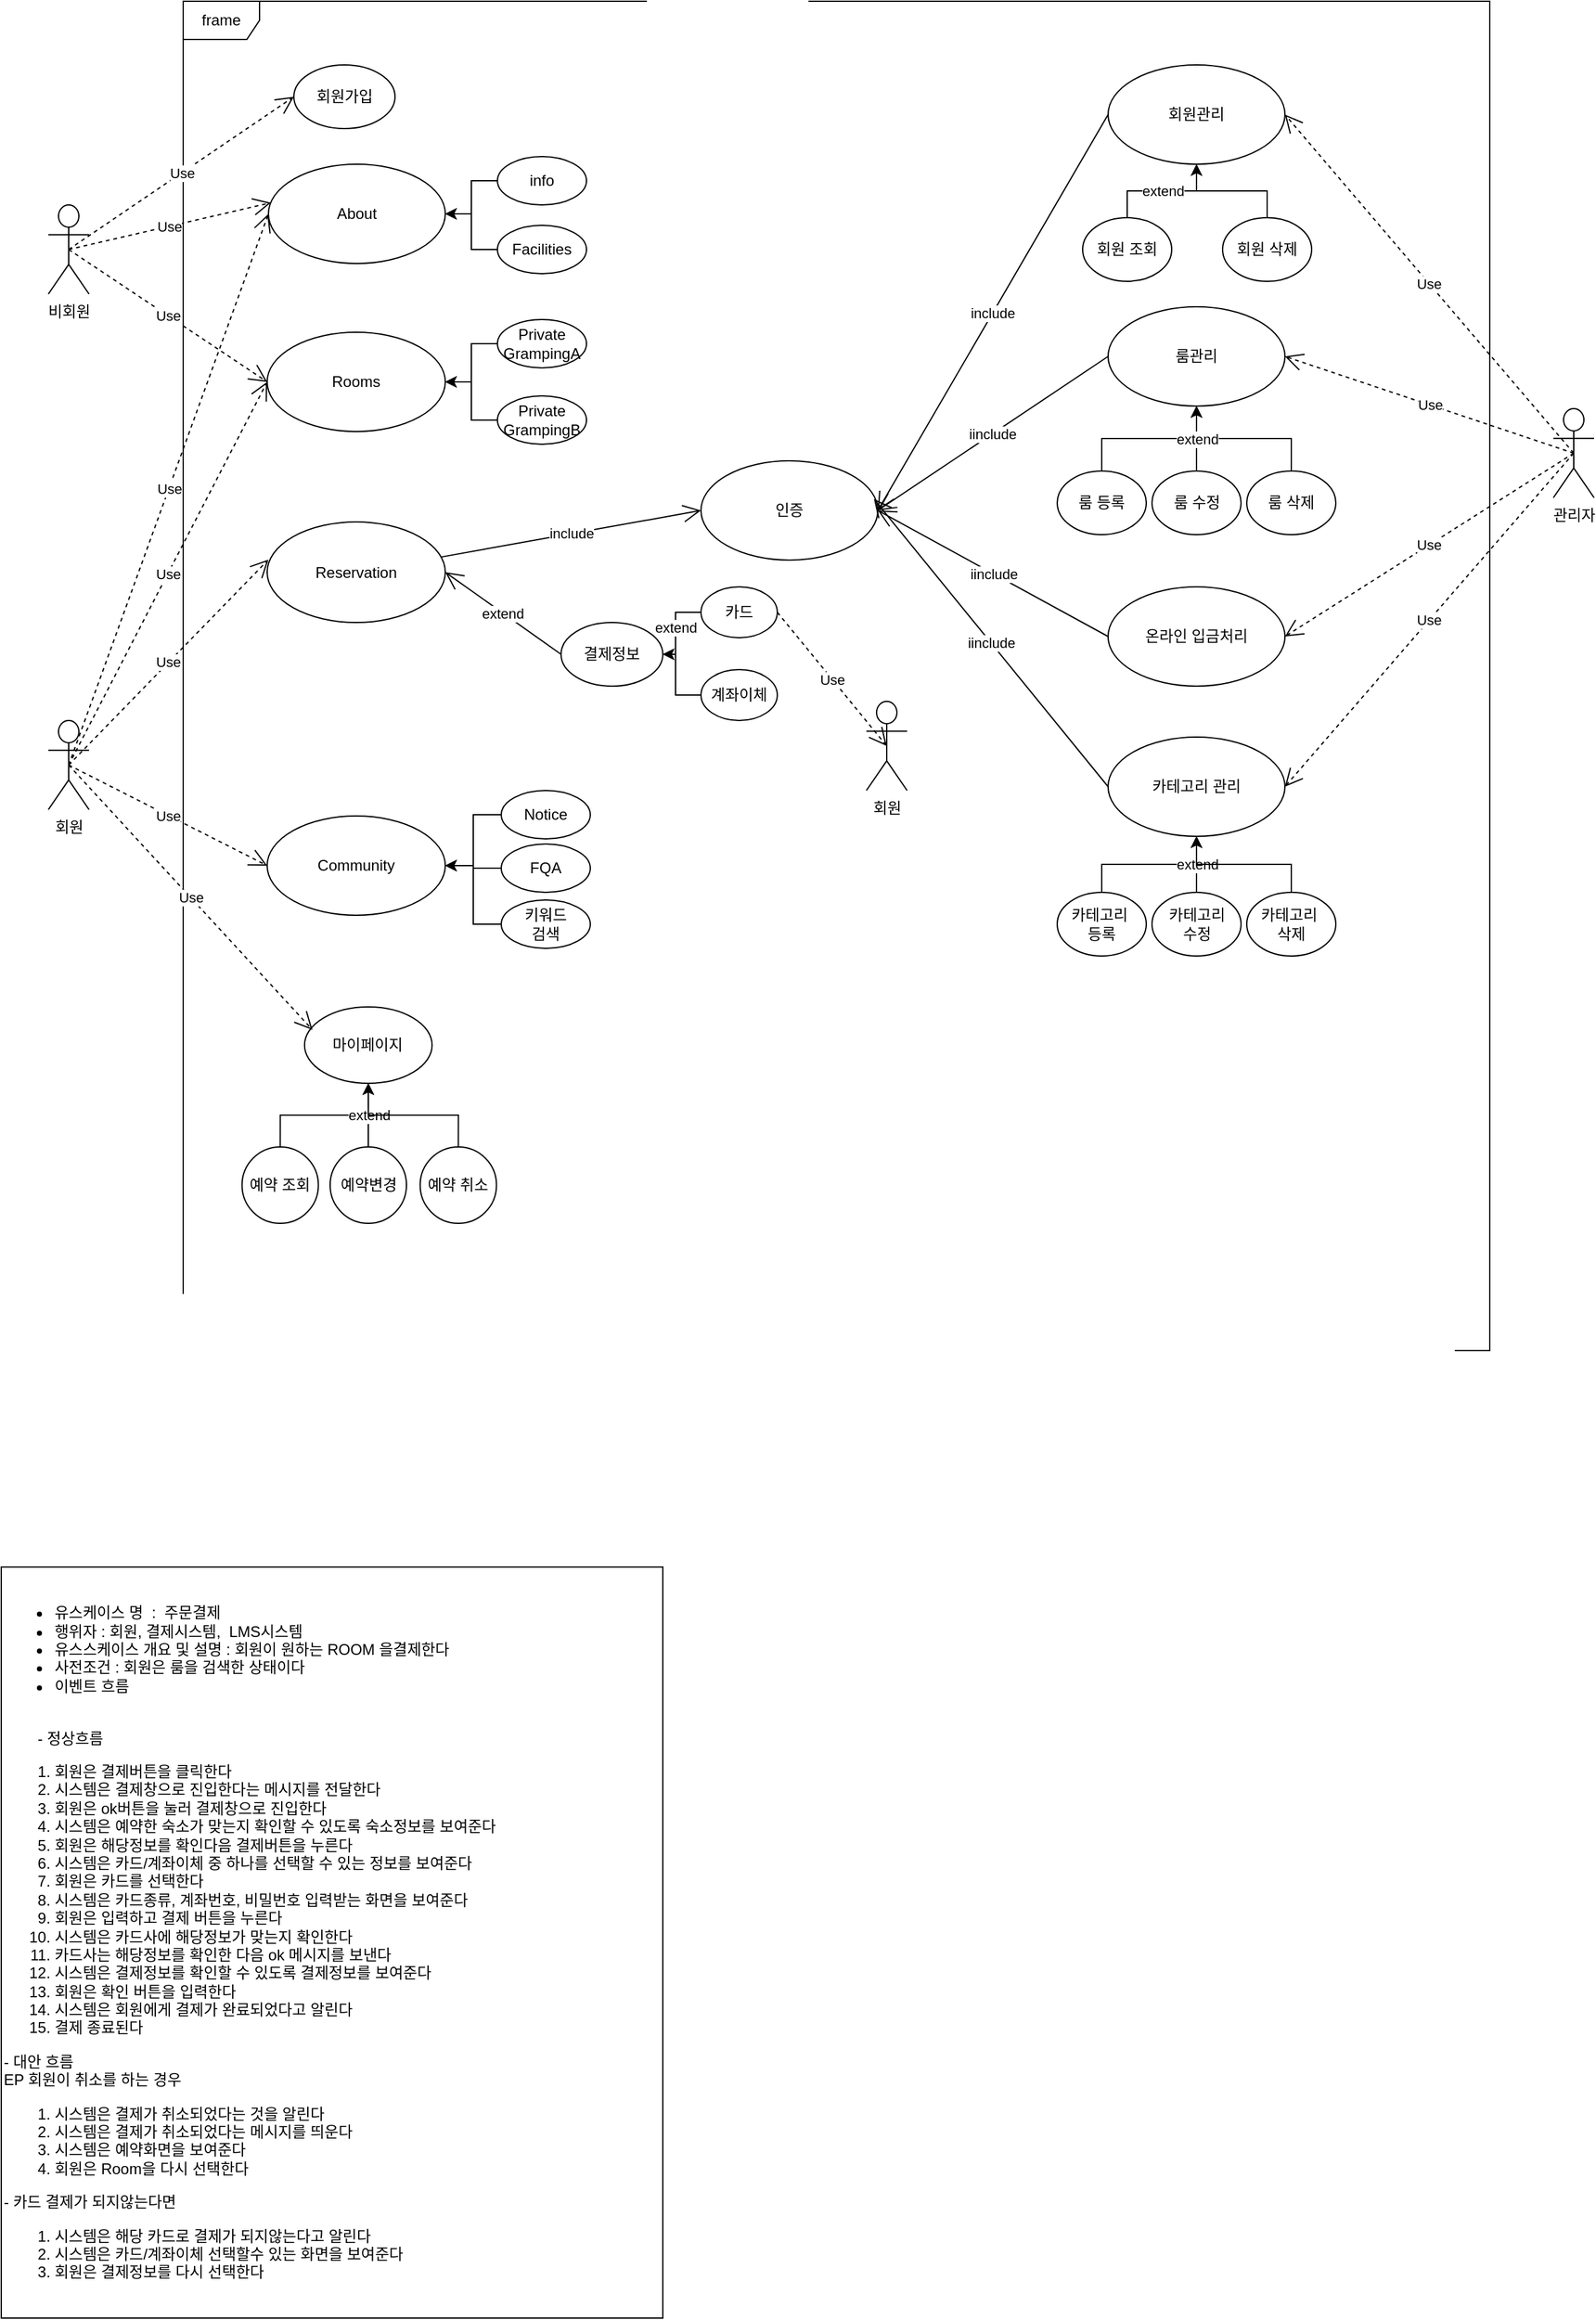 <mxfile version="21.1.9" type="device">
  <diagram name="페이지-1" id="u04cqxAYaouludI4AbgN">
    <mxGraphModel dx="2447" dy="2105" grid="1" gridSize="10" guides="1" tooltips="1" connect="1" arrows="1" fold="1" page="1" pageScale="1" pageWidth="827" pageHeight="1169" math="0" shadow="0">
      <root>
        <mxCell id="0" />
        <mxCell id="1" parent="0" />
        <mxCell id="UZPZp_y11opqe0B-k2za-4" value="frame" style="shape=umlFrame;whiteSpace=wrap;html=1;pointerEvents=0;" parent="1" vertex="1">
          <mxGeometry x="93" y="-50" width="1027" height="1060" as="geometry" />
        </mxCell>
        <mxCell id="UZPZp_y11opqe0B-k2za-5" value="회원" style="shape=umlActor;verticalLabelPosition=bottom;verticalAlign=top;html=1;" parent="1" vertex="1">
          <mxGeometry x="-13" y="515" width="32" height="70" as="geometry" />
        </mxCell>
        <mxCell id="UZPZp_y11opqe0B-k2za-6" value="비회원" style="shape=umlActor;verticalLabelPosition=bottom;verticalAlign=top;html=1;" parent="1" vertex="1">
          <mxGeometry x="-13" y="110" width="32" height="70" as="geometry" />
        </mxCell>
        <mxCell id="UZPZp_y11opqe0B-k2za-8" value="관리자" style="shape=umlActor;verticalLabelPosition=bottom;verticalAlign=top;html=1;" parent="1" vertex="1">
          <mxGeometry x="1170" y="270" width="32" height="70" as="geometry" />
        </mxCell>
        <mxCell id="UZPZp_y11opqe0B-k2za-9" value="About" style="ellipse;whiteSpace=wrap;html=1;" parent="1" vertex="1">
          <mxGeometry x="160" y="78" width="139" height="78" as="geometry" />
        </mxCell>
        <mxCell id="UZPZp_y11opqe0B-k2za-10" value="Rooms" style="ellipse;whiteSpace=wrap;html=1;" parent="1" vertex="1">
          <mxGeometry x="159" y="210" width="140" height="78" as="geometry" />
        </mxCell>
        <mxCell id="UZPZp_y11opqe0B-k2za-11" value="Reservation" style="ellipse;whiteSpace=wrap;html=1;" parent="1" vertex="1">
          <mxGeometry x="159" y="359" width="140" height="79" as="geometry" />
        </mxCell>
        <mxCell id="UZPZp_y11opqe0B-k2za-12" value="Community" style="ellipse;whiteSpace=wrap;html=1;" parent="1" vertex="1">
          <mxGeometry x="159" y="590" width="140" height="78" as="geometry" />
        </mxCell>
        <mxCell id="UZPZp_y11opqe0B-k2za-13" value="Use" style="endArrow=open;endSize=12;dashed=1;html=1;rounded=0;exitX=0.5;exitY=0.5;exitDx=0;exitDy=0;exitPerimeter=0;entryX=0;entryY=0.5;entryDx=0;entryDy=0;" parent="1" source="UZPZp_y11opqe0B-k2za-5" target="UZPZp_y11opqe0B-k2za-9" edge="1">
          <mxGeometry width="160" relative="1" as="geometry">
            <mxPoint x="330" y="410" as="sourcePoint" />
            <mxPoint x="490" y="410" as="targetPoint" />
          </mxGeometry>
        </mxCell>
        <mxCell id="UZPZp_y11opqe0B-k2za-14" value="Use" style="endArrow=open;endSize=12;dashed=1;html=1;rounded=0;exitX=0.5;exitY=0.5;exitDx=0;exitDy=0;exitPerimeter=0;entryX=0;entryY=0.5;entryDx=0;entryDy=0;" parent="1" source="UZPZp_y11opqe0B-k2za-5" target="UZPZp_y11opqe0B-k2za-10" edge="1">
          <mxGeometry width="160" relative="1" as="geometry">
            <mxPoint x="45" y="245" as="sourcePoint" />
            <mxPoint x="159" y="220" as="targetPoint" />
          </mxGeometry>
        </mxCell>
        <mxCell id="UZPZp_y11opqe0B-k2za-15" value="Use" style="endArrow=open;endSize=12;dashed=1;html=1;rounded=0;exitX=0.5;exitY=0.5;exitDx=0;exitDy=0;exitPerimeter=0;entryX=0.007;entryY=0.375;entryDx=0;entryDy=0;entryPerimeter=0;" parent="1" source="UZPZp_y11opqe0B-k2za-5" target="UZPZp_y11opqe0B-k2za-11" edge="1">
          <mxGeometry width="160" relative="1" as="geometry">
            <mxPoint x="55" y="255" as="sourcePoint" />
            <mxPoint x="169" y="230" as="targetPoint" />
          </mxGeometry>
        </mxCell>
        <mxCell id="UZPZp_y11opqe0B-k2za-16" value="Use" style="endArrow=open;endSize=12;dashed=1;html=1;rounded=0;exitX=0.5;exitY=0.5;exitDx=0;exitDy=0;exitPerimeter=0;entryX=0;entryY=0.5;entryDx=0;entryDy=0;" parent="1" source="UZPZp_y11opqe0B-k2za-5" target="UZPZp_y11opqe0B-k2za-12" edge="1">
          <mxGeometry width="160" relative="1" as="geometry">
            <mxPoint x="65" y="265" as="sourcePoint" />
            <mxPoint x="179" y="240" as="targetPoint" />
          </mxGeometry>
        </mxCell>
        <mxCell id="UZPZp_y11opqe0B-k2za-17" value="Use" style="endArrow=open;endSize=12;dashed=1;html=1;rounded=0;exitX=0.5;exitY=0.5;exitDx=0;exitDy=0;exitPerimeter=0;entryX=0.014;entryY=0.388;entryDx=0;entryDy=0;entryPerimeter=0;" parent="1" source="UZPZp_y11opqe0B-k2za-6" target="UZPZp_y11opqe0B-k2za-9" edge="1">
          <mxGeometry width="160" relative="1" as="geometry">
            <mxPoint x="45" y="245" as="sourcePoint" />
            <mxPoint x="159" y="520" as="targetPoint" />
          </mxGeometry>
        </mxCell>
        <mxCell id="UZPZp_y11opqe0B-k2za-18" value="Use" style="endArrow=open;endSize=12;dashed=1;html=1;rounded=0;exitX=0.5;exitY=0.5;exitDx=0;exitDy=0;exitPerimeter=0;entryX=0;entryY=0.5;entryDx=0;entryDy=0;" parent="1" source="UZPZp_y11opqe0B-k2za-6" target="UZPZp_y11opqe0B-k2za-10" edge="1">
          <mxGeometry width="160" relative="1" as="geometry">
            <mxPoint x="55" y="255" as="sourcePoint" />
            <mxPoint x="169" y="530" as="targetPoint" />
          </mxGeometry>
        </mxCell>
        <mxCell id="UZPZp_y11opqe0B-k2za-21" value="회원가입" style="ellipse;whiteSpace=wrap;html=1;" parent="1" vertex="1">
          <mxGeometry x="180" width="79.5" height="50" as="geometry" />
        </mxCell>
        <mxCell id="UZPZp_y11opqe0B-k2za-23" value="마이페이지" style="ellipse;whiteSpace=wrap;html=1;" parent="1" vertex="1">
          <mxGeometry x="188.38" y="740" width="100.25" height="60" as="geometry" />
        </mxCell>
        <mxCell id="UZPZp_y11opqe0B-k2za-25" value="" style="edgeStyle=orthogonalEdgeStyle;rounded=0;orthogonalLoop=1;jettySize=auto;html=1;" parent="1" source="UZPZp_y11opqe0B-k2za-24" target="UZPZp_y11opqe0B-k2za-23" edge="1">
          <mxGeometry relative="1" as="geometry" />
        </mxCell>
        <mxCell id="UZPZp_y11opqe0B-k2za-24" value="예약 조회" style="ellipse;whiteSpace=wrap;html=1;" parent="1" vertex="1">
          <mxGeometry x="139.25" y="850" width="60" height="60" as="geometry" />
        </mxCell>
        <mxCell id="UZPZp_y11opqe0B-k2za-27" value="extend" style="edgeStyle=orthogonalEdgeStyle;rounded=0;orthogonalLoop=1;jettySize=auto;html=1;" parent="1" source="UZPZp_y11opqe0B-k2za-26" target="UZPZp_y11opqe0B-k2za-23" edge="1">
          <mxGeometry relative="1" as="geometry" />
        </mxCell>
        <mxCell id="UZPZp_y11opqe0B-k2za-26" value="예약변경" style="ellipse;whiteSpace=wrap;html=1;" parent="1" vertex="1">
          <mxGeometry x="208.5" y="850" width="60" height="60" as="geometry" />
        </mxCell>
        <mxCell id="UZPZp_y11opqe0B-k2za-29" value="" style="edgeStyle=orthogonalEdgeStyle;rounded=0;orthogonalLoop=1;jettySize=auto;html=1;" parent="1" source="UZPZp_y11opqe0B-k2za-28" target="UZPZp_y11opqe0B-k2za-23" edge="1">
          <mxGeometry relative="1" as="geometry" />
        </mxCell>
        <mxCell id="UZPZp_y11opqe0B-k2za-28" value="예약 취소" style="ellipse;whiteSpace=wrap;html=1;" parent="1" vertex="1">
          <mxGeometry x="279.25" y="850" width="60" height="60" as="geometry" />
        </mxCell>
        <mxCell id="UZPZp_y11opqe0B-k2za-30" value="Use" style="endArrow=open;endSize=12;dashed=1;html=1;rounded=0;exitX=0.5;exitY=0.5;exitDx=0;exitDy=0;exitPerimeter=0;entryX=0;entryY=0.5;entryDx=0;entryDy=0;" parent="1" source="UZPZp_y11opqe0B-k2za-6" target="UZPZp_y11opqe0B-k2za-21" edge="1">
          <mxGeometry width="160" relative="1" as="geometry">
            <mxPoint x="130" y="130" as="sourcePoint" />
            <mxPoint x="290" y="130" as="targetPoint" />
          </mxGeometry>
        </mxCell>
        <mxCell id="UZPZp_y11opqe0B-k2za-31" value="Use" style="endArrow=open;endSize=12;dashed=1;html=1;rounded=0;exitX=0.5;exitY=0.5;exitDx=0;exitDy=0;exitPerimeter=0;entryX=0.062;entryY=0.3;entryDx=0;entryDy=0;entryPerimeter=0;" parent="1" source="UZPZp_y11opqe0B-k2za-5" target="UZPZp_y11opqe0B-k2za-23" edge="1">
          <mxGeometry width="160" relative="1" as="geometry">
            <mxPoint x="13" y="560" as="sourcePoint" />
            <mxPoint x="169" y="499" as="targetPoint" />
          </mxGeometry>
        </mxCell>
        <mxCell id="UZPZp_y11opqe0B-k2za-32" value="인증" style="ellipse;whiteSpace=wrap;html=1;" parent="1" vertex="1">
          <mxGeometry x="500" y="311" width="139" height="78" as="geometry" />
        </mxCell>
        <mxCell id="CXmZNFnAKOORq5R4l5_O-1" value="include" style="endArrow=open;endSize=12;html=1;rounded=0;entryX=0;entryY=0.5;entryDx=0;entryDy=0;" parent="1" source="UZPZp_y11opqe0B-k2za-11" target="UZPZp_y11opqe0B-k2za-32" edge="1">
          <mxGeometry width="160" relative="1" as="geometry">
            <mxPoint x="460" y="380" as="sourcePoint" />
            <mxPoint x="620" y="380" as="targetPoint" />
          </mxGeometry>
        </mxCell>
        <mxCell id="CXmZNFnAKOORq5R4l5_O-2" value="회원관리" style="ellipse;whiteSpace=wrap;html=1;" parent="1" vertex="1">
          <mxGeometry x="820" width="139" height="78" as="geometry" />
        </mxCell>
        <mxCell id="CXmZNFnAKOORq5R4l5_O-5" value="extend" style="edgeStyle=orthogonalEdgeStyle;rounded=0;orthogonalLoop=1;jettySize=auto;html=1;" parent="1" source="CXmZNFnAKOORq5R4l5_O-4" target="CXmZNFnAKOORq5R4l5_O-2" edge="1">
          <mxGeometry relative="1" as="geometry" />
        </mxCell>
        <mxCell id="CXmZNFnAKOORq5R4l5_O-4" value="회원 조회" style="ellipse;whiteSpace=wrap;html=1;" parent="1" vertex="1">
          <mxGeometry x="800" y="120" width="70" height="50" as="geometry" />
        </mxCell>
        <mxCell id="CXmZNFnAKOORq5R4l5_O-7" value="" style="edgeStyle=orthogonalEdgeStyle;rounded=0;orthogonalLoop=1;jettySize=auto;html=1;" parent="1" source="CXmZNFnAKOORq5R4l5_O-6" target="CXmZNFnAKOORq5R4l5_O-2" edge="1">
          <mxGeometry relative="1" as="geometry" />
        </mxCell>
        <mxCell id="CXmZNFnAKOORq5R4l5_O-6" value="회원 삭제" style="ellipse;whiteSpace=wrap;html=1;" parent="1" vertex="1">
          <mxGeometry x="910" y="120" width="70" height="50" as="geometry" />
        </mxCell>
        <mxCell id="CXmZNFnAKOORq5R4l5_O-8" value="Use" style="endArrow=open;endSize=12;dashed=1;html=1;rounded=0;exitX=0.5;exitY=0.5;exitDx=0;exitDy=0;exitPerimeter=0;entryX=1;entryY=0.5;entryDx=0;entryDy=0;" parent="1" source="UZPZp_y11opqe0B-k2za-8" target="CXmZNFnAKOORq5R4l5_O-2" edge="1">
          <mxGeometry width="160" relative="1" as="geometry">
            <mxPoint x="460" y="380" as="sourcePoint" />
            <mxPoint x="620" y="380" as="targetPoint" />
          </mxGeometry>
        </mxCell>
        <mxCell id="CXmZNFnAKOORq5R4l5_O-9" value="룸관리" style="ellipse;whiteSpace=wrap;html=1;" parent="1" vertex="1">
          <mxGeometry x="820" y="190" width="139" height="78" as="geometry" />
        </mxCell>
        <mxCell id="CXmZNFnAKOORq5R4l5_O-11" value="" style="edgeStyle=orthogonalEdgeStyle;rounded=0;orthogonalLoop=1;jettySize=auto;html=1;" parent="1" source="CXmZNFnAKOORq5R4l5_O-10" target="CXmZNFnAKOORq5R4l5_O-9" edge="1">
          <mxGeometry relative="1" as="geometry" />
        </mxCell>
        <mxCell id="CXmZNFnAKOORq5R4l5_O-10" value="룸 등록" style="ellipse;whiteSpace=wrap;html=1;" parent="1" vertex="1">
          <mxGeometry x="780" y="319" width="70" height="50" as="geometry" />
        </mxCell>
        <mxCell id="CXmZNFnAKOORq5R4l5_O-13" value="" style="edgeStyle=orthogonalEdgeStyle;rounded=0;orthogonalLoop=1;jettySize=auto;html=1;" parent="1" source="CXmZNFnAKOORq5R4l5_O-12" target="CXmZNFnAKOORq5R4l5_O-9" edge="1">
          <mxGeometry relative="1" as="geometry" />
        </mxCell>
        <mxCell id="CXmZNFnAKOORq5R4l5_O-12" value="룸 삭제" style="ellipse;whiteSpace=wrap;html=1;" parent="1" vertex="1">
          <mxGeometry x="929" y="319" width="70" height="50" as="geometry" />
        </mxCell>
        <mxCell id="CXmZNFnAKOORq5R4l5_O-15" value="extend" style="edgeStyle=orthogonalEdgeStyle;rounded=0;orthogonalLoop=1;jettySize=auto;html=1;" parent="1" source="CXmZNFnAKOORq5R4l5_O-14" target="CXmZNFnAKOORq5R4l5_O-9" edge="1">
          <mxGeometry relative="1" as="geometry" />
        </mxCell>
        <mxCell id="CXmZNFnAKOORq5R4l5_O-14" value="룸 수정" style="ellipse;whiteSpace=wrap;html=1;" parent="1" vertex="1">
          <mxGeometry x="854.5" y="319" width="70" height="50" as="geometry" />
        </mxCell>
        <mxCell id="CXmZNFnAKOORq5R4l5_O-16" value="Use" style="endArrow=open;endSize=12;dashed=1;html=1;rounded=0;exitX=0.5;exitY=0.5;exitDx=0;exitDy=0;exitPerimeter=0;entryX=1;entryY=0.5;entryDx=0;entryDy=0;" parent="1" source="UZPZp_y11opqe0B-k2za-8" target="CXmZNFnAKOORq5R4l5_O-9" edge="1">
          <mxGeometry width="160" relative="1" as="geometry">
            <mxPoint x="1196" y="315" as="sourcePoint" />
            <mxPoint x="969" y="49" as="targetPoint" />
          </mxGeometry>
        </mxCell>
        <mxCell id="CXmZNFnAKOORq5R4l5_O-18" value="온라인 입금처리" style="ellipse;whiteSpace=wrap;html=1;" parent="1" vertex="1">
          <mxGeometry x="820" y="410" width="139" height="78" as="geometry" />
        </mxCell>
        <mxCell id="CXmZNFnAKOORq5R4l5_O-19" value="카테고리 관리" style="ellipse;whiteSpace=wrap;html=1;" parent="1" vertex="1">
          <mxGeometry x="820" y="528" width="139" height="78" as="geometry" />
        </mxCell>
        <mxCell id="CXmZNFnAKOORq5R4l5_O-21" value="" style="edgeStyle=orthogonalEdgeStyle;rounded=0;orthogonalLoop=1;jettySize=auto;html=1;" parent="1" source="CXmZNFnAKOORq5R4l5_O-20" target="CXmZNFnAKOORq5R4l5_O-19" edge="1">
          <mxGeometry relative="1" as="geometry" />
        </mxCell>
        <mxCell id="CXmZNFnAKOORq5R4l5_O-20" value="카테고리&amp;nbsp;&lt;br&gt;등록" style="ellipse;whiteSpace=wrap;html=1;" parent="1" vertex="1">
          <mxGeometry x="780" y="650" width="70" height="50" as="geometry" />
        </mxCell>
        <mxCell id="CXmZNFnAKOORq5R4l5_O-23" value="extend" style="edgeStyle=orthogonalEdgeStyle;rounded=0;orthogonalLoop=1;jettySize=auto;html=1;" parent="1" source="CXmZNFnAKOORq5R4l5_O-22" target="CXmZNFnAKOORq5R4l5_O-19" edge="1">
          <mxGeometry relative="1" as="geometry" />
        </mxCell>
        <mxCell id="CXmZNFnAKOORq5R4l5_O-22" value="카테고리&lt;br&gt;수정" style="ellipse;whiteSpace=wrap;html=1;" parent="1" vertex="1">
          <mxGeometry x="854.5" y="650" width="70" height="50" as="geometry" />
        </mxCell>
        <mxCell id="CXmZNFnAKOORq5R4l5_O-26" value="" style="edgeStyle=orthogonalEdgeStyle;rounded=0;orthogonalLoop=1;jettySize=auto;html=1;" parent="1" source="CXmZNFnAKOORq5R4l5_O-25" target="CXmZNFnAKOORq5R4l5_O-19" edge="1">
          <mxGeometry relative="1" as="geometry" />
        </mxCell>
        <mxCell id="CXmZNFnAKOORq5R4l5_O-25" value="카테고리&amp;nbsp;&lt;br&gt;삭제" style="ellipse;whiteSpace=wrap;html=1;" parent="1" vertex="1">
          <mxGeometry x="929" y="650" width="70" height="50" as="geometry" />
        </mxCell>
        <mxCell id="CXmZNFnAKOORq5R4l5_O-27" value="Use" style="endArrow=open;endSize=12;dashed=1;html=1;rounded=0;exitX=0.5;exitY=0.5;exitDx=0;exitDy=0;exitPerimeter=0;entryX=1;entryY=0.5;entryDx=0;entryDy=0;" parent="1" source="UZPZp_y11opqe0B-k2za-8" target="CXmZNFnAKOORq5R4l5_O-18" edge="1">
          <mxGeometry width="160" relative="1" as="geometry">
            <mxPoint x="1196" y="315" as="sourcePoint" />
            <mxPoint x="969" y="239" as="targetPoint" />
          </mxGeometry>
        </mxCell>
        <mxCell id="CXmZNFnAKOORq5R4l5_O-28" value="Use" style="endArrow=open;endSize=12;dashed=1;html=1;rounded=0;exitX=0.5;exitY=0.5;exitDx=0;exitDy=0;exitPerimeter=0;entryX=1;entryY=0.5;entryDx=0;entryDy=0;" parent="1" source="UZPZp_y11opqe0B-k2za-8" target="CXmZNFnAKOORq5R4l5_O-19" edge="1">
          <mxGeometry width="160" relative="1" as="geometry">
            <mxPoint x="1196" y="315" as="sourcePoint" />
            <mxPoint x="969" y="459" as="targetPoint" />
          </mxGeometry>
        </mxCell>
        <mxCell id="CXmZNFnAKOORq5R4l5_O-29" value="include" style="endArrow=open;endSize=12;html=1;rounded=0;exitX=0;exitY=0.5;exitDx=0;exitDy=0;entryX=1;entryY=0.5;entryDx=0;entryDy=0;" parent="1" source="CXmZNFnAKOORq5R4l5_O-2" target="UZPZp_y11opqe0B-k2za-32" edge="1">
          <mxGeometry x="0.001" width="160" relative="1" as="geometry">
            <mxPoint x="1196" y="315" as="sourcePoint" />
            <mxPoint x="969" y="49" as="targetPoint" />
            <mxPoint as="offset" />
          </mxGeometry>
        </mxCell>
        <mxCell id="CXmZNFnAKOORq5R4l5_O-30" value="iinclude" style="endArrow=open;endSize=12;html=1;rounded=0;exitX=0;exitY=0.5;exitDx=0;exitDy=0;entryX=1;entryY=0.5;entryDx=0;entryDy=0;" parent="1" source="CXmZNFnAKOORq5R4l5_O-9" target="UZPZp_y11opqe0B-k2za-32" edge="1">
          <mxGeometry width="160" relative="1" as="geometry">
            <mxPoint x="830" y="49" as="sourcePoint" />
            <mxPoint x="649" y="360" as="targetPoint" />
          </mxGeometry>
        </mxCell>
        <mxCell id="CXmZNFnAKOORq5R4l5_O-31" value="iinclude" style="endArrow=open;endSize=12;html=1;rounded=0;exitX=0;exitY=0.5;exitDx=0;exitDy=0;entryX=1;entryY=0.5;entryDx=0;entryDy=0;" parent="1" source="CXmZNFnAKOORq5R4l5_O-18" target="UZPZp_y11opqe0B-k2za-32" edge="1">
          <mxGeometry width="160" relative="1" as="geometry">
            <mxPoint x="830" y="239" as="sourcePoint" />
            <mxPoint x="649" y="360" as="targetPoint" />
          </mxGeometry>
        </mxCell>
        <mxCell id="CXmZNFnAKOORq5R4l5_O-32" value="iinclude" style="endArrow=open;endSize=12;html=1;rounded=0;exitX=0;exitY=0.5;exitDx=0;exitDy=0;entryX=0.978;entryY=0.385;entryDx=0;entryDy=0;entryPerimeter=0;" parent="1" source="CXmZNFnAKOORq5R4l5_O-19" target="UZPZp_y11opqe0B-k2za-32" edge="1">
          <mxGeometry width="160" relative="1" as="geometry">
            <mxPoint x="830" y="459" as="sourcePoint" />
            <mxPoint x="649" y="360" as="targetPoint" />
          </mxGeometry>
        </mxCell>
        <mxCell id="nczNlDjjGelLPV4pDz-x-2" value="결제정보" style="ellipse;whiteSpace=wrap;html=1;" vertex="1" parent="1">
          <mxGeometry x="390" y="438" width="80" height="50" as="geometry" />
        </mxCell>
        <mxCell id="nczNlDjjGelLPV4pDz-x-4" value="extend" style="endArrow=open;endSize=12;html=1;rounded=0;exitX=0;exitY=0.5;exitDx=0;exitDy=0;entryX=1;entryY=0.5;entryDx=0;entryDy=0;" edge="1" parent="1" source="nczNlDjjGelLPV4pDz-x-2" target="UZPZp_y11opqe0B-k2za-11">
          <mxGeometry width="160" relative="1" as="geometry">
            <mxPoint x="430" y="350" as="sourcePoint" />
            <mxPoint x="590" y="350" as="targetPoint" />
          </mxGeometry>
        </mxCell>
        <mxCell id="nczNlDjjGelLPV4pDz-x-7" value="extend" style="edgeStyle=orthogonalEdgeStyle;rounded=0;orthogonalLoop=1;jettySize=auto;html=1;" edge="1" parent="1" source="nczNlDjjGelLPV4pDz-x-5" target="nczNlDjjGelLPV4pDz-x-2">
          <mxGeometry relative="1" as="geometry" />
        </mxCell>
        <mxCell id="nczNlDjjGelLPV4pDz-x-5" value="카드" style="ellipse;whiteSpace=wrap;html=1;" vertex="1" parent="1">
          <mxGeometry x="500" y="410" width="60" height="40" as="geometry" />
        </mxCell>
        <mxCell id="nczNlDjjGelLPV4pDz-x-8" value="" style="edgeStyle=orthogonalEdgeStyle;rounded=0;orthogonalLoop=1;jettySize=auto;html=1;" edge="1" parent="1" source="nczNlDjjGelLPV4pDz-x-6" target="nczNlDjjGelLPV4pDz-x-2">
          <mxGeometry relative="1" as="geometry" />
        </mxCell>
        <mxCell id="nczNlDjjGelLPV4pDz-x-6" value="계좌이체" style="ellipse;whiteSpace=wrap;html=1;" vertex="1" parent="1">
          <mxGeometry x="500" y="475" width="60" height="40" as="geometry" />
        </mxCell>
        <mxCell id="nczNlDjjGelLPV4pDz-x-9" value="회원" style="shape=umlActor;verticalLabelPosition=bottom;verticalAlign=top;html=1;" vertex="1" parent="1">
          <mxGeometry x="630" y="500" width="32" height="70" as="geometry" />
        </mxCell>
        <mxCell id="nczNlDjjGelLPV4pDz-x-10" value="Use" style="endArrow=open;endSize=12;dashed=1;html=1;rounded=0;exitX=1;exitY=0.5;exitDx=0;exitDy=0;entryX=0.5;entryY=0.5;entryDx=0;entryDy=0;entryPerimeter=0;" edge="1" parent="1" source="nczNlDjjGelLPV4pDz-x-5" target="nczNlDjjGelLPV4pDz-x-9">
          <mxGeometry width="160" relative="1" as="geometry">
            <mxPoint x="500" y="350" as="sourcePoint" />
            <mxPoint x="660" y="350" as="targetPoint" />
          </mxGeometry>
        </mxCell>
        <mxCell id="nczNlDjjGelLPV4pDz-x-11" value="&lt;ul style=&quot;border-color: var(--border-color);&quot;&gt;&lt;li style=&quot;border-color: var(--border-color);&quot;&gt;유스케이스 명&amp;nbsp; :&amp;nbsp; 주문결제&lt;/li&gt;&lt;li style=&quot;border-color: var(--border-color);&quot;&gt;행위자 : 회원, 결제시스템,&amp;nbsp; LMS시스템&lt;/li&gt;&lt;li style=&quot;border-color: var(--border-color);&quot;&gt;유스스케이스 개요 및 설명 : 회원이 원하는 ROOM 을결제한다&lt;/li&gt;&lt;li style=&quot;border-color: var(--border-color);&quot;&gt;사전조건 : 회원은 룸을 검색한 상태이다&lt;/li&gt;&lt;li style=&quot;border-color: var(--border-color);&quot;&gt;이벤트 흐름&lt;/li&gt;&lt;/ul&gt;&lt;div style=&quot;border-color: var(--border-color);&quot;&gt;&lt;br style=&quot;border-color: var(--border-color);&quot;&gt;&lt;/div&gt;&lt;div style=&quot;border-color: var(--border-color);&quot;&gt;&amp;nbsp; &amp;nbsp; &amp;nbsp; &amp;nbsp; - 정상흐름&lt;/div&gt;&lt;div style=&quot;border-color: var(--border-color);&quot;&gt;&lt;ol style=&quot;border-color: var(--border-color);&quot;&gt;&lt;li style=&quot;border-color: var(--border-color);&quot;&gt;회원은 결제버튼을 클릭한다&lt;/li&gt;&lt;li style=&quot;border-color: var(--border-color);&quot;&gt;시스템은 결제창으로 진입한다는 메시지를 전달한다&lt;/li&gt;&lt;li style=&quot;border-color: var(--border-color);&quot;&gt;회원은 ok버튼을 눌러 결제창으로 진입한다&lt;/li&gt;&lt;li style=&quot;border-color: var(--border-color);&quot;&gt;시스템은 예약한 숙소가 맞는지 확인할 수 있도록 숙소정보를 보여준다&lt;/li&gt;&lt;li style=&quot;border-color: var(--border-color);&quot;&gt;회원은 해당정보를 확인다음 결제버튼을 누른다&lt;/li&gt;&lt;li style=&quot;border-color: var(--border-color);&quot;&gt;시스템은 카드/계좌이체 중 하나를 선택할 수 있는 정보를 보여준다&lt;/li&gt;&lt;li style=&quot;border-color: var(--border-color);&quot;&gt;회원은 카드를 선택한다&lt;/li&gt;&lt;li style=&quot;border-color: var(--border-color);&quot;&gt;시스템은 카드종류, 계좌번호, 비밀번호 입력받는 화면을 보여준다&lt;/li&gt;&lt;li style=&quot;border-color: var(--border-color);&quot;&gt;회원은 입력하고 결제 버튼을 누른다&lt;/li&gt;&lt;li style=&quot;border-color: var(--border-color);&quot;&gt;시스템은 카드사에 해당정보가 맞는지 확인한다&lt;/li&gt;&lt;li style=&quot;border-color: var(--border-color);&quot;&gt;카드사는 해당정보를 확인한 다음 ok 메시지를 보낸다&lt;/li&gt;&lt;li style=&quot;border-color: var(--border-color);&quot;&gt;시스템은 결제정보를 확인할 수 있도록 결제정보를 보여준다&lt;/li&gt;&lt;li style=&quot;border-color: var(--border-color);&quot;&gt;회원은 확인 버튼을 입력한다&lt;/li&gt;&lt;li style=&quot;border-color: var(--border-color);&quot;&gt;시스템은 회원에게 결제가 완료되었다고 알린다&lt;/li&gt;&lt;li style=&quot;border-color: var(--border-color);&quot;&gt;결제 종료된다&lt;/li&gt;&lt;/ol&gt;&lt;div&gt;- 대안 흐름&lt;/div&gt;&lt;div&gt;EP 회원이 취소를 하는 경우&lt;/div&gt;&lt;div&gt;&lt;ol&gt;&lt;li&gt;시스템은 결제가 취소되었다는 것을 알린다&lt;/li&gt;&lt;li&gt;시스템은 결제가 취소되었다는 메시지를 띄운다&lt;/li&gt;&lt;li&gt;시스템은 예약화면을 보여준다&lt;/li&gt;&lt;li&gt;회원은 Room을 다시 선택한다&lt;/li&gt;&lt;/ol&gt;&lt;div&gt;- 카드 결제가 되지않는다면&lt;/div&gt;&lt;/div&gt;&lt;div&gt;&lt;ol&gt;&lt;li&gt;시스템은 해당 카드로 결제가 되지않는다고 알린다&lt;/li&gt;&lt;li&gt;시스템은 카드/계좌이체 선택할수 있는 화면을 보여준다&lt;/li&gt;&lt;li&gt;회원은 결제정보를 다시 선택한다&lt;/li&gt;&lt;/ol&gt;&lt;/div&gt;&lt;/div&gt;" style="html=1;whiteSpace=wrap;align=left;" vertex="1" parent="1">
          <mxGeometry x="-50" y="1180" width="520" height="590" as="geometry" />
        </mxCell>
        <mxCell id="nczNlDjjGelLPV4pDz-x-15" value="" style="edgeStyle=orthogonalEdgeStyle;rounded=0;orthogonalLoop=1;jettySize=auto;html=1;" edge="1" parent="1" source="nczNlDjjGelLPV4pDz-x-14" target="UZPZp_y11opqe0B-k2za-9">
          <mxGeometry relative="1" as="geometry" />
        </mxCell>
        <mxCell id="nczNlDjjGelLPV4pDz-x-14" value="info" style="ellipse;whiteSpace=wrap;html=1;" vertex="1" parent="1">
          <mxGeometry x="340" y="72" width="70" height="38" as="geometry" />
        </mxCell>
        <mxCell id="nczNlDjjGelLPV4pDz-x-17" value="" style="edgeStyle=orthogonalEdgeStyle;rounded=0;orthogonalLoop=1;jettySize=auto;html=1;" edge="1" parent="1" source="nczNlDjjGelLPV4pDz-x-16" target="UZPZp_y11opqe0B-k2za-9">
          <mxGeometry relative="1" as="geometry" />
        </mxCell>
        <mxCell id="nczNlDjjGelLPV4pDz-x-16" value="Facilities" style="ellipse;whiteSpace=wrap;html=1;" vertex="1" parent="1">
          <mxGeometry x="340" y="126" width="70" height="38" as="geometry" />
        </mxCell>
        <mxCell id="nczNlDjjGelLPV4pDz-x-19" value="" style="edgeStyle=orthogonalEdgeStyle;rounded=0;orthogonalLoop=1;jettySize=auto;html=1;" edge="1" parent="1" source="nczNlDjjGelLPV4pDz-x-18" target="UZPZp_y11opqe0B-k2za-10">
          <mxGeometry relative="1" as="geometry" />
        </mxCell>
        <mxCell id="nczNlDjjGelLPV4pDz-x-18" value="Private&lt;br&gt;GrampingA" style="ellipse;whiteSpace=wrap;html=1;" vertex="1" parent="1">
          <mxGeometry x="340" y="200" width="70" height="38" as="geometry" />
        </mxCell>
        <mxCell id="nczNlDjjGelLPV4pDz-x-21" value="" style="edgeStyle=orthogonalEdgeStyle;rounded=0;orthogonalLoop=1;jettySize=auto;html=1;" edge="1" parent="1" source="nczNlDjjGelLPV4pDz-x-20" target="UZPZp_y11opqe0B-k2za-10">
          <mxGeometry relative="1" as="geometry" />
        </mxCell>
        <mxCell id="nczNlDjjGelLPV4pDz-x-20" value="Private GrampingB" style="ellipse;whiteSpace=wrap;html=1;" vertex="1" parent="1">
          <mxGeometry x="340" y="260" width="70" height="38" as="geometry" />
        </mxCell>
        <mxCell id="nczNlDjjGelLPV4pDz-x-24" value="" style="edgeStyle=orthogonalEdgeStyle;rounded=0;orthogonalLoop=1;jettySize=auto;html=1;" edge="1" parent="1" source="nczNlDjjGelLPV4pDz-x-23" target="UZPZp_y11opqe0B-k2za-12">
          <mxGeometry relative="1" as="geometry" />
        </mxCell>
        <mxCell id="nczNlDjjGelLPV4pDz-x-23" value="Notice" style="ellipse;whiteSpace=wrap;html=1;" vertex="1" parent="1">
          <mxGeometry x="343" y="570" width="70" height="38" as="geometry" />
        </mxCell>
        <mxCell id="nczNlDjjGelLPV4pDz-x-26" value="" style="edgeStyle=orthogonalEdgeStyle;rounded=0;orthogonalLoop=1;jettySize=auto;html=1;" edge="1" parent="1" source="nczNlDjjGelLPV4pDz-x-25" target="UZPZp_y11opqe0B-k2za-12">
          <mxGeometry relative="1" as="geometry" />
        </mxCell>
        <mxCell id="nczNlDjjGelLPV4pDz-x-25" value="FQA" style="ellipse;whiteSpace=wrap;html=1;" vertex="1" parent="1">
          <mxGeometry x="343" y="612" width="70" height="38" as="geometry" />
        </mxCell>
        <mxCell id="nczNlDjjGelLPV4pDz-x-28" value="" style="edgeStyle=orthogonalEdgeStyle;rounded=0;orthogonalLoop=1;jettySize=auto;html=1;" edge="1" parent="1" source="nczNlDjjGelLPV4pDz-x-27" target="UZPZp_y11opqe0B-k2za-12">
          <mxGeometry relative="1" as="geometry" />
        </mxCell>
        <mxCell id="nczNlDjjGelLPV4pDz-x-27" value="키워드&lt;br&gt;검색" style="ellipse;whiteSpace=wrap;html=1;" vertex="1" parent="1">
          <mxGeometry x="343" y="656" width="70" height="38" as="geometry" />
        </mxCell>
      </root>
    </mxGraphModel>
  </diagram>
</mxfile>
